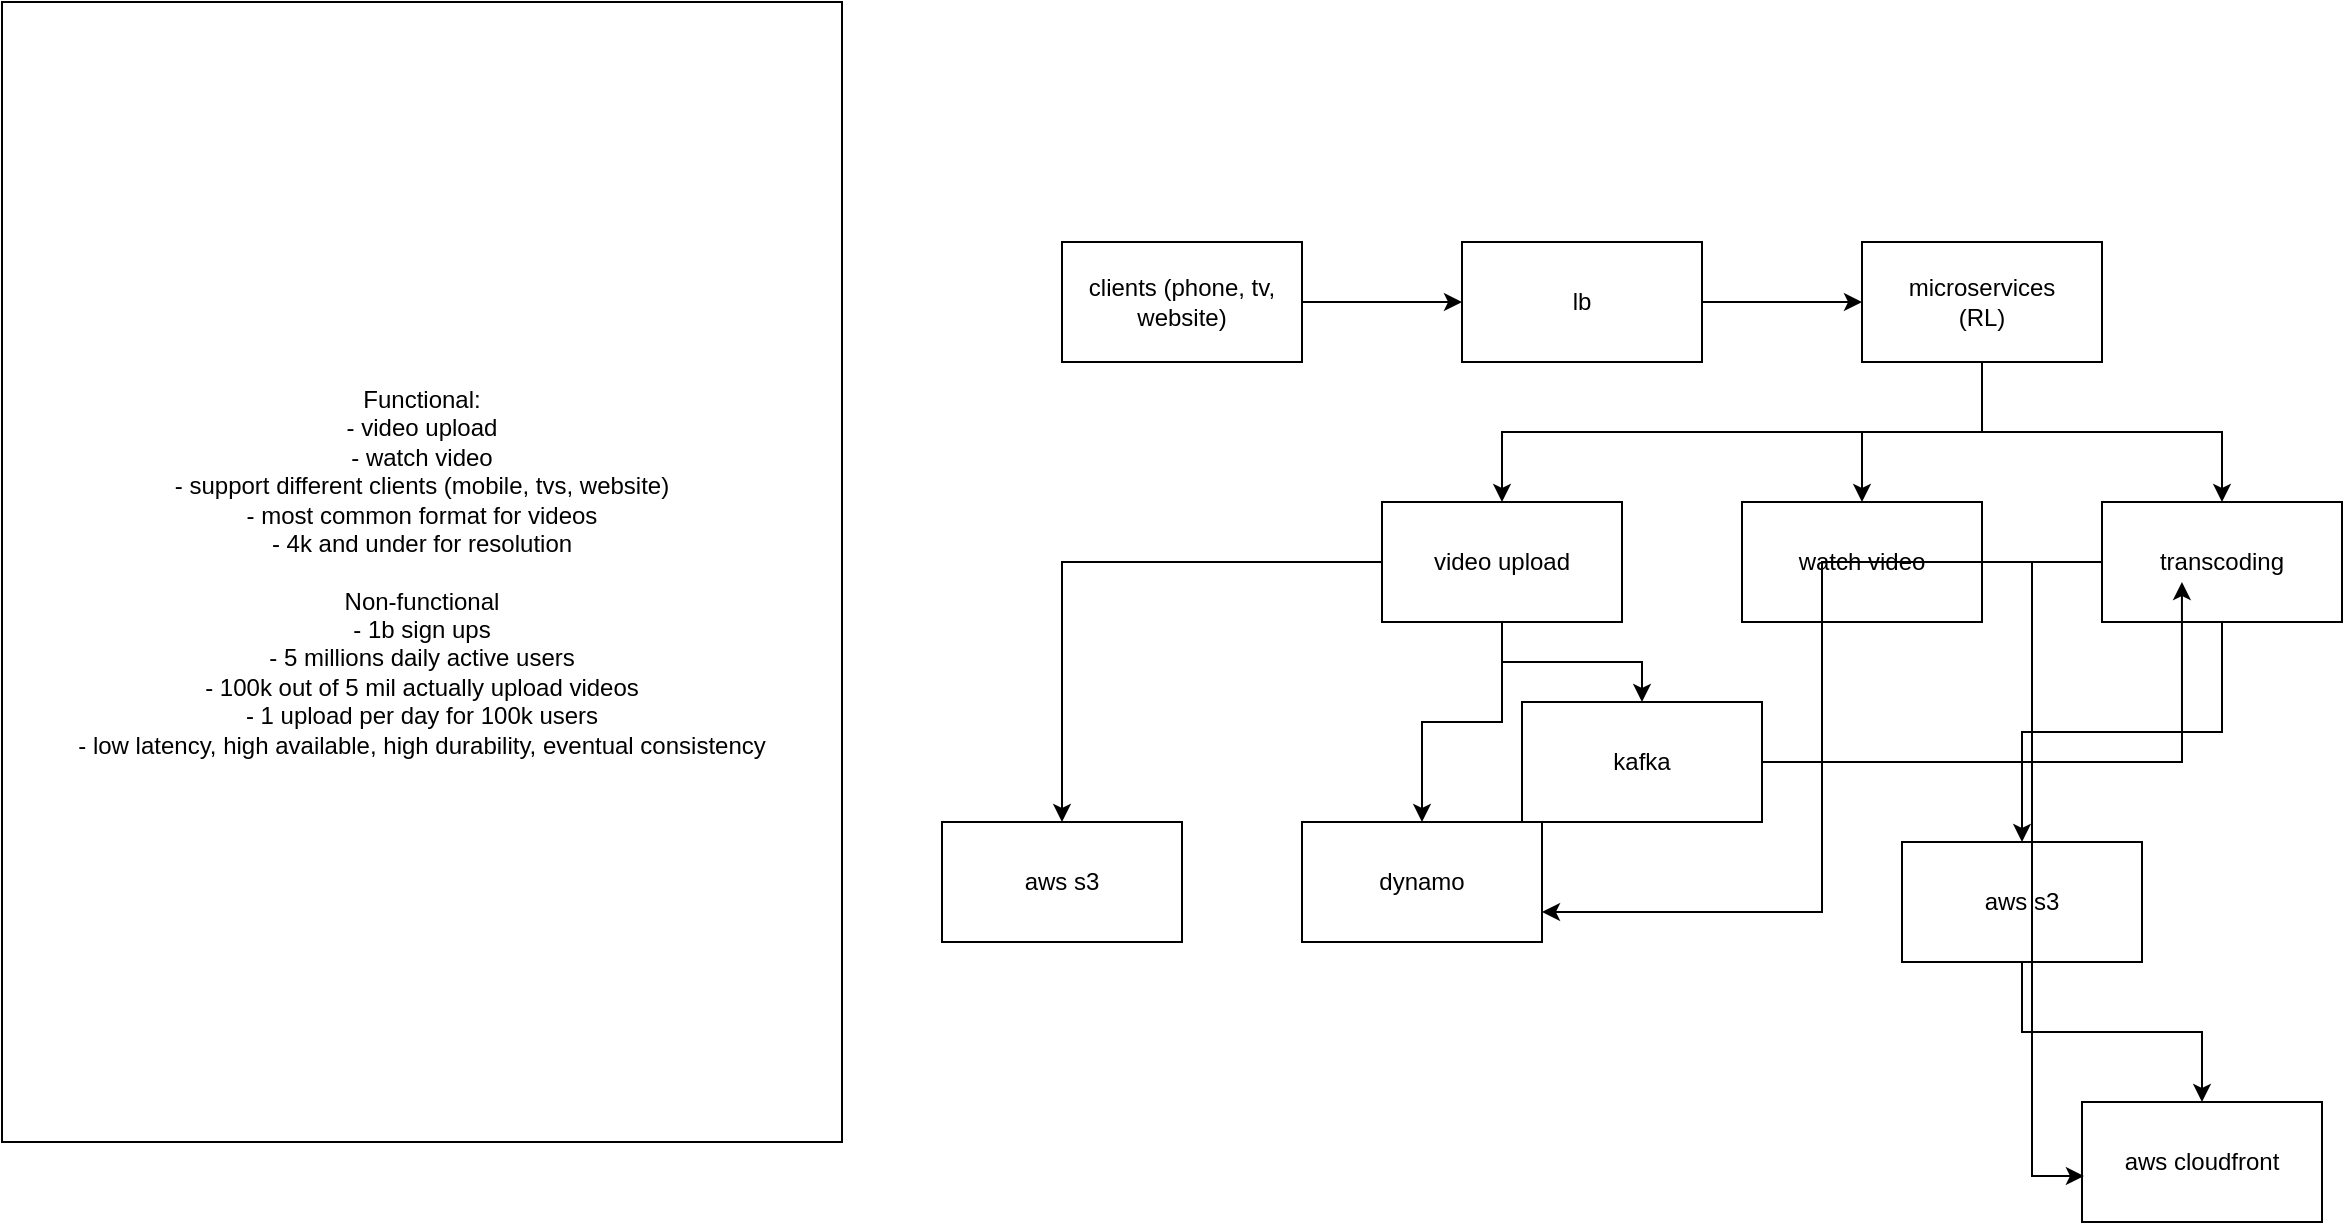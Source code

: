 <mxfile version="26.1.1">
  <diagram name="Page-1" id="oFXEdNRGFtsqkHS8xkn0">
    <mxGraphModel dx="2156" dy="825" grid="1" gridSize="10" guides="1" tooltips="1" connect="1" arrows="1" fold="1" page="1" pageScale="1" pageWidth="850" pageHeight="1100" math="0" shadow="0">
      <root>
        <mxCell id="0" />
        <mxCell id="1" parent="0" />
        <mxCell id="Y61u8o7rxel_NkGG9hPS-1" value="Functional:&lt;div&gt;- video upload&lt;/div&gt;&lt;div&gt;- watch video&lt;/div&gt;&lt;div&gt;- support different clients (mobile, tvs, website)&lt;/div&gt;&lt;div&gt;- most common format for videos&lt;/div&gt;&lt;div&gt;- 4k and under for resolution&lt;/div&gt;&lt;div&gt;&lt;br&gt;&lt;/div&gt;&lt;div&gt;Non-functional&lt;/div&gt;&lt;div&gt;- 1b sign ups&lt;/div&gt;&lt;div&gt;- 5 millions daily active users&lt;/div&gt;&lt;div&gt;- 100k out of 5 mil actually upload videos&lt;/div&gt;&lt;div&gt;- 1 upload per day for 100k users&lt;/div&gt;&lt;div&gt;- low latency, high available, high durability, eventual consistency&lt;/div&gt;" style="rounded=0;whiteSpace=wrap;html=1;" vertex="1" parent="1">
          <mxGeometry x="-90" y="50" width="420" height="570" as="geometry" />
        </mxCell>
        <mxCell id="Y61u8o7rxel_NkGG9hPS-6" style="edgeStyle=orthogonalEdgeStyle;rounded=0;orthogonalLoop=1;jettySize=auto;html=1;exitX=1;exitY=0.5;exitDx=0;exitDy=0;" edge="1" parent="1" source="Y61u8o7rxel_NkGG9hPS-2" target="Y61u8o7rxel_NkGG9hPS-3">
          <mxGeometry relative="1" as="geometry" />
        </mxCell>
        <mxCell id="Y61u8o7rxel_NkGG9hPS-2" value="clients (phone, tv, website)" style="rounded=0;whiteSpace=wrap;html=1;" vertex="1" parent="1">
          <mxGeometry x="440" y="170" width="120" height="60" as="geometry" />
        </mxCell>
        <mxCell id="Y61u8o7rxel_NkGG9hPS-7" style="edgeStyle=orthogonalEdgeStyle;rounded=0;orthogonalLoop=1;jettySize=auto;html=1;exitX=1;exitY=0.5;exitDx=0;exitDy=0;entryX=0;entryY=0.5;entryDx=0;entryDy=0;" edge="1" parent="1" source="Y61u8o7rxel_NkGG9hPS-3" target="Y61u8o7rxel_NkGG9hPS-4">
          <mxGeometry relative="1" as="geometry" />
        </mxCell>
        <mxCell id="Y61u8o7rxel_NkGG9hPS-3" value="lb" style="rounded=0;whiteSpace=wrap;html=1;" vertex="1" parent="1">
          <mxGeometry x="640" y="170" width="120" height="60" as="geometry" />
        </mxCell>
        <mxCell id="Y61u8o7rxel_NkGG9hPS-8" style="edgeStyle=orthogonalEdgeStyle;rounded=0;orthogonalLoop=1;jettySize=auto;html=1;exitX=0.5;exitY=1;exitDx=0;exitDy=0;entryX=0.5;entryY=0;entryDx=0;entryDy=0;" edge="1" parent="1" source="Y61u8o7rxel_NkGG9hPS-4" target="Y61u8o7rxel_NkGG9hPS-5">
          <mxGeometry relative="1" as="geometry" />
        </mxCell>
        <mxCell id="Y61u8o7rxel_NkGG9hPS-10" style="edgeStyle=orthogonalEdgeStyle;rounded=0;orthogonalLoop=1;jettySize=auto;html=1;exitX=0.5;exitY=1;exitDx=0;exitDy=0;entryX=0.5;entryY=0;entryDx=0;entryDy=0;" edge="1" parent="1" source="Y61u8o7rxel_NkGG9hPS-4" target="Y61u8o7rxel_NkGG9hPS-9">
          <mxGeometry relative="1" as="geometry" />
        </mxCell>
        <mxCell id="Y61u8o7rxel_NkGG9hPS-13" style="edgeStyle=orthogonalEdgeStyle;rounded=0;orthogonalLoop=1;jettySize=auto;html=1;exitX=0.5;exitY=1;exitDx=0;exitDy=0;entryX=0.5;entryY=0;entryDx=0;entryDy=0;" edge="1" parent="1" source="Y61u8o7rxel_NkGG9hPS-4" target="Y61u8o7rxel_NkGG9hPS-11">
          <mxGeometry relative="1" as="geometry" />
        </mxCell>
        <mxCell id="Y61u8o7rxel_NkGG9hPS-4" value="microservices&lt;div&gt;(RL)&lt;/div&gt;" style="rounded=0;whiteSpace=wrap;html=1;" vertex="1" parent="1">
          <mxGeometry x="840" y="170" width="120" height="60" as="geometry" />
        </mxCell>
        <mxCell id="Y61u8o7rxel_NkGG9hPS-16" style="edgeStyle=orthogonalEdgeStyle;rounded=0;orthogonalLoop=1;jettySize=auto;html=1;" edge="1" parent="1" source="Y61u8o7rxel_NkGG9hPS-5" target="Y61u8o7rxel_NkGG9hPS-14">
          <mxGeometry relative="1" as="geometry" />
        </mxCell>
        <mxCell id="Y61u8o7rxel_NkGG9hPS-19" style="edgeStyle=orthogonalEdgeStyle;rounded=0;orthogonalLoop=1;jettySize=auto;html=1;" edge="1" parent="1" source="Y61u8o7rxel_NkGG9hPS-5" target="Y61u8o7rxel_NkGG9hPS-18">
          <mxGeometry relative="1" as="geometry" />
        </mxCell>
        <mxCell id="Y61u8o7rxel_NkGG9hPS-40" style="edgeStyle=orthogonalEdgeStyle;rounded=0;orthogonalLoop=1;jettySize=auto;html=1;entryX=0.5;entryY=0;entryDx=0;entryDy=0;" edge="1" parent="1" source="Y61u8o7rxel_NkGG9hPS-5" target="Y61u8o7rxel_NkGG9hPS-39">
          <mxGeometry relative="1" as="geometry" />
        </mxCell>
        <mxCell id="Y61u8o7rxel_NkGG9hPS-5" value="video upload" style="rounded=0;whiteSpace=wrap;html=1;" vertex="1" parent="1">
          <mxGeometry x="600" y="300" width="120" height="60" as="geometry" />
        </mxCell>
        <mxCell id="Y61u8o7rxel_NkGG9hPS-9" value="watch video" style="rounded=0;whiteSpace=wrap;html=1;" vertex="1" parent="1">
          <mxGeometry x="780" y="300" width="120" height="60" as="geometry" />
        </mxCell>
        <mxCell id="Y61u8o7rxel_NkGG9hPS-32" style="edgeStyle=orthogonalEdgeStyle;rounded=0;orthogonalLoop=1;jettySize=auto;html=1;" edge="1" parent="1" source="Y61u8o7rxel_NkGG9hPS-11" target="Y61u8o7rxel_NkGG9hPS-29">
          <mxGeometry relative="1" as="geometry" />
        </mxCell>
        <mxCell id="Y61u8o7rxel_NkGG9hPS-37" style="edgeStyle=orthogonalEdgeStyle;rounded=0;orthogonalLoop=1;jettySize=auto;html=1;entryX=1;entryY=0.75;entryDx=0;entryDy=0;" edge="1" parent="1" source="Y61u8o7rxel_NkGG9hPS-11" target="Y61u8o7rxel_NkGG9hPS-18">
          <mxGeometry relative="1" as="geometry" />
        </mxCell>
        <mxCell id="Y61u8o7rxel_NkGG9hPS-11" value="transcoding" style="rounded=0;whiteSpace=wrap;html=1;" vertex="1" parent="1">
          <mxGeometry x="960" y="300" width="120" height="60" as="geometry" />
        </mxCell>
        <mxCell id="Y61u8o7rxel_NkGG9hPS-14" value="aws s3" style="rounded=0;whiteSpace=wrap;html=1;" vertex="1" parent="1">
          <mxGeometry x="380" y="460" width="120" height="60" as="geometry" />
        </mxCell>
        <mxCell id="Y61u8o7rxel_NkGG9hPS-18" value="dynamo" style="rounded=0;whiteSpace=wrap;html=1;" vertex="1" parent="1">
          <mxGeometry x="560" y="460" width="120" height="60" as="geometry" />
        </mxCell>
        <mxCell id="Y61u8o7rxel_NkGG9hPS-34" style="edgeStyle=orthogonalEdgeStyle;rounded=0;orthogonalLoop=1;jettySize=auto;html=1;" edge="1" parent="1" source="Y61u8o7rxel_NkGG9hPS-29" target="Y61u8o7rxel_NkGG9hPS-31">
          <mxGeometry relative="1" as="geometry" />
        </mxCell>
        <mxCell id="Y61u8o7rxel_NkGG9hPS-29" value="aws s3" style="rounded=0;whiteSpace=wrap;html=1;" vertex="1" parent="1">
          <mxGeometry x="860" y="470" width="120" height="60" as="geometry" />
        </mxCell>
        <mxCell id="Y61u8o7rxel_NkGG9hPS-31" value="aws cloudfront" style="rounded=0;whiteSpace=wrap;html=1;" vertex="1" parent="1">
          <mxGeometry x="950" y="600" width="120" height="60" as="geometry" />
        </mxCell>
        <mxCell id="Y61u8o7rxel_NkGG9hPS-36" style="edgeStyle=orthogonalEdgeStyle;rounded=0;orthogonalLoop=1;jettySize=auto;html=1;entryX=0.008;entryY=0.617;entryDx=0;entryDy=0;entryPerimeter=0;" edge="1" parent="1" source="Y61u8o7rxel_NkGG9hPS-9" target="Y61u8o7rxel_NkGG9hPS-31">
          <mxGeometry relative="1" as="geometry" />
        </mxCell>
        <mxCell id="Y61u8o7rxel_NkGG9hPS-39" value="kafka" style="rounded=0;whiteSpace=wrap;html=1;" vertex="1" parent="1">
          <mxGeometry x="670" y="400" width="120" height="60" as="geometry" />
        </mxCell>
        <mxCell id="Y61u8o7rxel_NkGG9hPS-42" style="edgeStyle=orthogonalEdgeStyle;rounded=0;orthogonalLoop=1;jettySize=auto;html=1;entryX=0.333;entryY=0.667;entryDx=0;entryDy=0;entryPerimeter=0;" edge="1" parent="1" source="Y61u8o7rxel_NkGG9hPS-39" target="Y61u8o7rxel_NkGG9hPS-11">
          <mxGeometry relative="1" as="geometry" />
        </mxCell>
      </root>
    </mxGraphModel>
  </diagram>
</mxfile>
